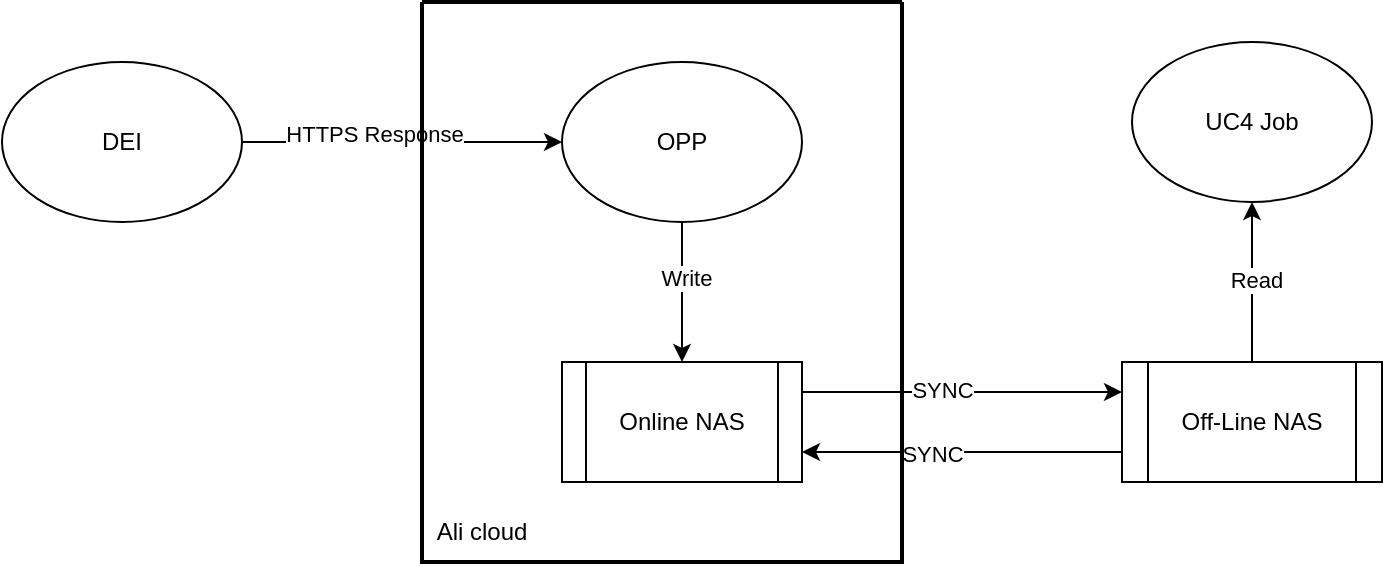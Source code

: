 <mxfile version="20.7.4" type="github">
  <diagram id="5XV95GD5vUrI3mz52DvY" name="第 1 页">
    <mxGraphModel dx="922" dy="560" grid="1" gridSize="10" guides="1" tooltips="1" connect="1" arrows="1" fold="1" page="1" pageScale="1" pageWidth="827" pageHeight="1169" math="0" shadow="0">
      <root>
        <mxCell id="0" />
        <mxCell id="1" parent="0" />
        <mxCell id="krN2xWtnDXWQudR7azrR-1" value="DEI" style="ellipse;whiteSpace=wrap;html=1;" parent="1" vertex="1">
          <mxGeometry x="170" y="190" width="120" height="80" as="geometry" />
        </mxCell>
        <mxCell id="krN2xWtnDXWQudR7azrR-2" value="Online NAS" style="shape=process;whiteSpace=wrap;html=1;backgroundOutline=1;" parent="1" vertex="1">
          <mxGeometry x="450" y="340" width="120" height="60" as="geometry" />
        </mxCell>
        <mxCell id="krN2xWtnDXWQudR7azrR-3" value="Off-Line NAS" style="shape=process;whiteSpace=wrap;html=1;backgroundOutline=1;" parent="1" vertex="1">
          <mxGeometry x="730" y="340" width="130" height="60" as="geometry" />
        </mxCell>
        <mxCell id="krN2xWtnDXWQudR7azrR-4" value="OPP" style="ellipse;whiteSpace=wrap;html=1;" parent="1" vertex="1">
          <mxGeometry x="450" y="190" width="120" height="80" as="geometry" />
        </mxCell>
        <mxCell id="krN2xWtnDXWQudR7azrR-6" value="" style="endArrow=classic;html=1;rounded=0;exitX=1;exitY=0.25;exitDx=0;exitDy=0;entryX=0;entryY=0.25;entryDx=0;entryDy=0;" parent="1" source="krN2xWtnDXWQudR7azrR-2" target="krN2xWtnDXWQudR7azrR-3" edge="1">
          <mxGeometry width="50" height="50" relative="1" as="geometry">
            <mxPoint x="660" y="320" as="sourcePoint" />
            <mxPoint x="710" y="270" as="targetPoint" />
          </mxGeometry>
        </mxCell>
        <mxCell id="rKFBUWvxg38EujE4z8Mg-6" value="SYNC" style="edgeLabel;html=1;align=center;verticalAlign=middle;resizable=0;points=[];" vertex="1" connectable="0" parent="krN2xWtnDXWQudR7azrR-6">
          <mxGeometry x="-0.125" y="1" relative="1" as="geometry">
            <mxPoint as="offset" />
          </mxGeometry>
        </mxCell>
        <mxCell id="krN2xWtnDXWQudR7azrR-7" value="" style="endArrow=classic;html=1;rounded=0;exitX=0;exitY=0.75;exitDx=0;exitDy=0;entryX=1;entryY=0.75;entryDx=0;entryDy=0;" parent="1" source="krN2xWtnDXWQudR7azrR-3" target="krN2xWtnDXWQudR7azrR-2" edge="1">
          <mxGeometry width="50" height="50" relative="1" as="geometry">
            <mxPoint x="660" y="320" as="sourcePoint" />
            <mxPoint x="710" y="270" as="targetPoint" />
          </mxGeometry>
        </mxCell>
        <mxCell id="rKFBUWvxg38EujE4z8Mg-7" value="SYNC" style="edgeLabel;html=1;align=center;verticalAlign=middle;resizable=0;points=[];" vertex="1" connectable="0" parent="krN2xWtnDXWQudR7azrR-7">
          <mxGeometry x="0.188" y="1" relative="1" as="geometry">
            <mxPoint as="offset" />
          </mxGeometry>
        </mxCell>
        <mxCell id="krN2xWtnDXWQudR7azrR-8" value="" style="endArrow=classic;html=1;rounded=0;exitX=0.5;exitY=1;exitDx=0;exitDy=0;entryX=0.5;entryY=0;entryDx=0;entryDy=0;" parent="1" source="krN2xWtnDXWQudR7azrR-4" target="krN2xWtnDXWQudR7azrR-2" edge="1">
          <mxGeometry width="50" height="50" relative="1" as="geometry">
            <mxPoint x="660" y="320" as="sourcePoint" />
            <mxPoint x="710" y="270" as="targetPoint" />
          </mxGeometry>
        </mxCell>
        <mxCell id="rKFBUWvxg38EujE4z8Mg-5" value="Write" style="edgeLabel;html=1;align=center;verticalAlign=middle;resizable=0;points=[];" vertex="1" connectable="0" parent="krN2xWtnDXWQudR7azrR-8">
          <mxGeometry x="-0.2" y="2" relative="1" as="geometry">
            <mxPoint as="offset" />
          </mxGeometry>
        </mxCell>
        <mxCell id="krN2xWtnDXWQudR7azrR-9" value="" style="endArrow=classic;html=1;rounded=0;exitX=1;exitY=0.5;exitDx=0;exitDy=0;entryX=0;entryY=0.5;entryDx=0;entryDy=0;" parent="1" source="krN2xWtnDXWQudR7azrR-1" target="krN2xWtnDXWQudR7azrR-4" edge="1">
          <mxGeometry width="50" height="50" relative="1" as="geometry">
            <mxPoint x="660" y="320" as="sourcePoint" />
            <mxPoint x="710" y="270" as="targetPoint" />
          </mxGeometry>
        </mxCell>
        <mxCell id="krN2xWtnDXWQudR7azrR-10" value="HTTPS Response" style="edgeLabel;html=1;align=center;verticalAlign=middle;resizable=0;points=[];" parent="krN2xWtnDXWQudR7azrR-9" vertex="1" connectable="0">
          <mxGeometry x="-0.175" y="4" relative="1" as="geometry">
            <mxPoint as="offset" />
          </mxGeometry>
        </mxCell>
        <mxCell id="rKFBUWvxg38EujE4z8Mg-2" value="" style="swimlane;startSize=0;strokeWidth=2;" vertex="1" parent="1">
          <mxGeometry x="380" y="160" width="240" height="280" as="geometry" />
        </mxCell>
        <mxCell id="rKFBUWvxg38EujE4z8Mg-3" value="Ali cloud" style="whiteSpace=wrap;html=1;strokeWidth=2;opacity=0;" vertex="1" parent="rKFBUWvxg38EujE4z8Mg-2">
          <mxGeometry y="250" width="60" height="30" as="geometry" />
        </mxCell>
        <mxCell id="rKFBUWvxg38EujE4z8Mg-11" value="UC4 Job" style="ellipse;whiteSpace=wrap;html=1;" vertex="1" parent="1">
          <mxGeometry x="735" y="180" width="120" height="80" as="geometry" />
        </mxCell>
        <mxCell id="rKFBUWvxg38EujE4z8Mg-12" value="" style="endArrow=classic;html=1;rounded=0;exitX=0.5;exitY=0;exitDx=0;exitDy=0;entryX=0.5;entryY=1;entryDx=0;entryDy=0;" edge="1" parent="1" source="krN2xWtnDXWQudR7azrR-3" target="rKFBUWvxg38EujE4z8Mg-11">
          <mxGeometry width="50" height="50" relative="1" as="geometry">
            <mxPoint x="540" y="320" as="sourcePoint" />
            <mxPoint x="795" y="270" as="targetPoint" />
          </mxGeometry>
        </mxCell>
        <mxCell id="rKFBUWvxg38EujE4z8Mg-13" value="Read" style="edgeLabel;html=1;align=center;verticalAlign=middle;resizable=0;points=[];" vertex="1" connectable="0" parent="rKFBUWvxg38EujE4z8Mg-12">
          <mxGeometry x="0.025" y="-2" relative="1" as="geometry">
            <mxPoint as="offset" />
          </mxGeometry>
        </mxCell>
      </root>
    </mxGraphModel>
  </diagram>
</mxfile>
